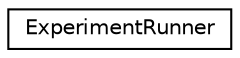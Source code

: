digraph "Graphical Class Hierarchy"
{
  edge [fontname="Helvetica",fontsize="10",labelfontname="Helvetica",labelfontsize="10"];
  node [fontname="Helvetica",fontsize="10",shape=record];
  rankdir="LR";
  Node0 [label="ExperimentRunner",height=0.2,width=0.4,color="black", fillcolor="white", style="filled",URL="$classExperimentRunner.html"];
}

